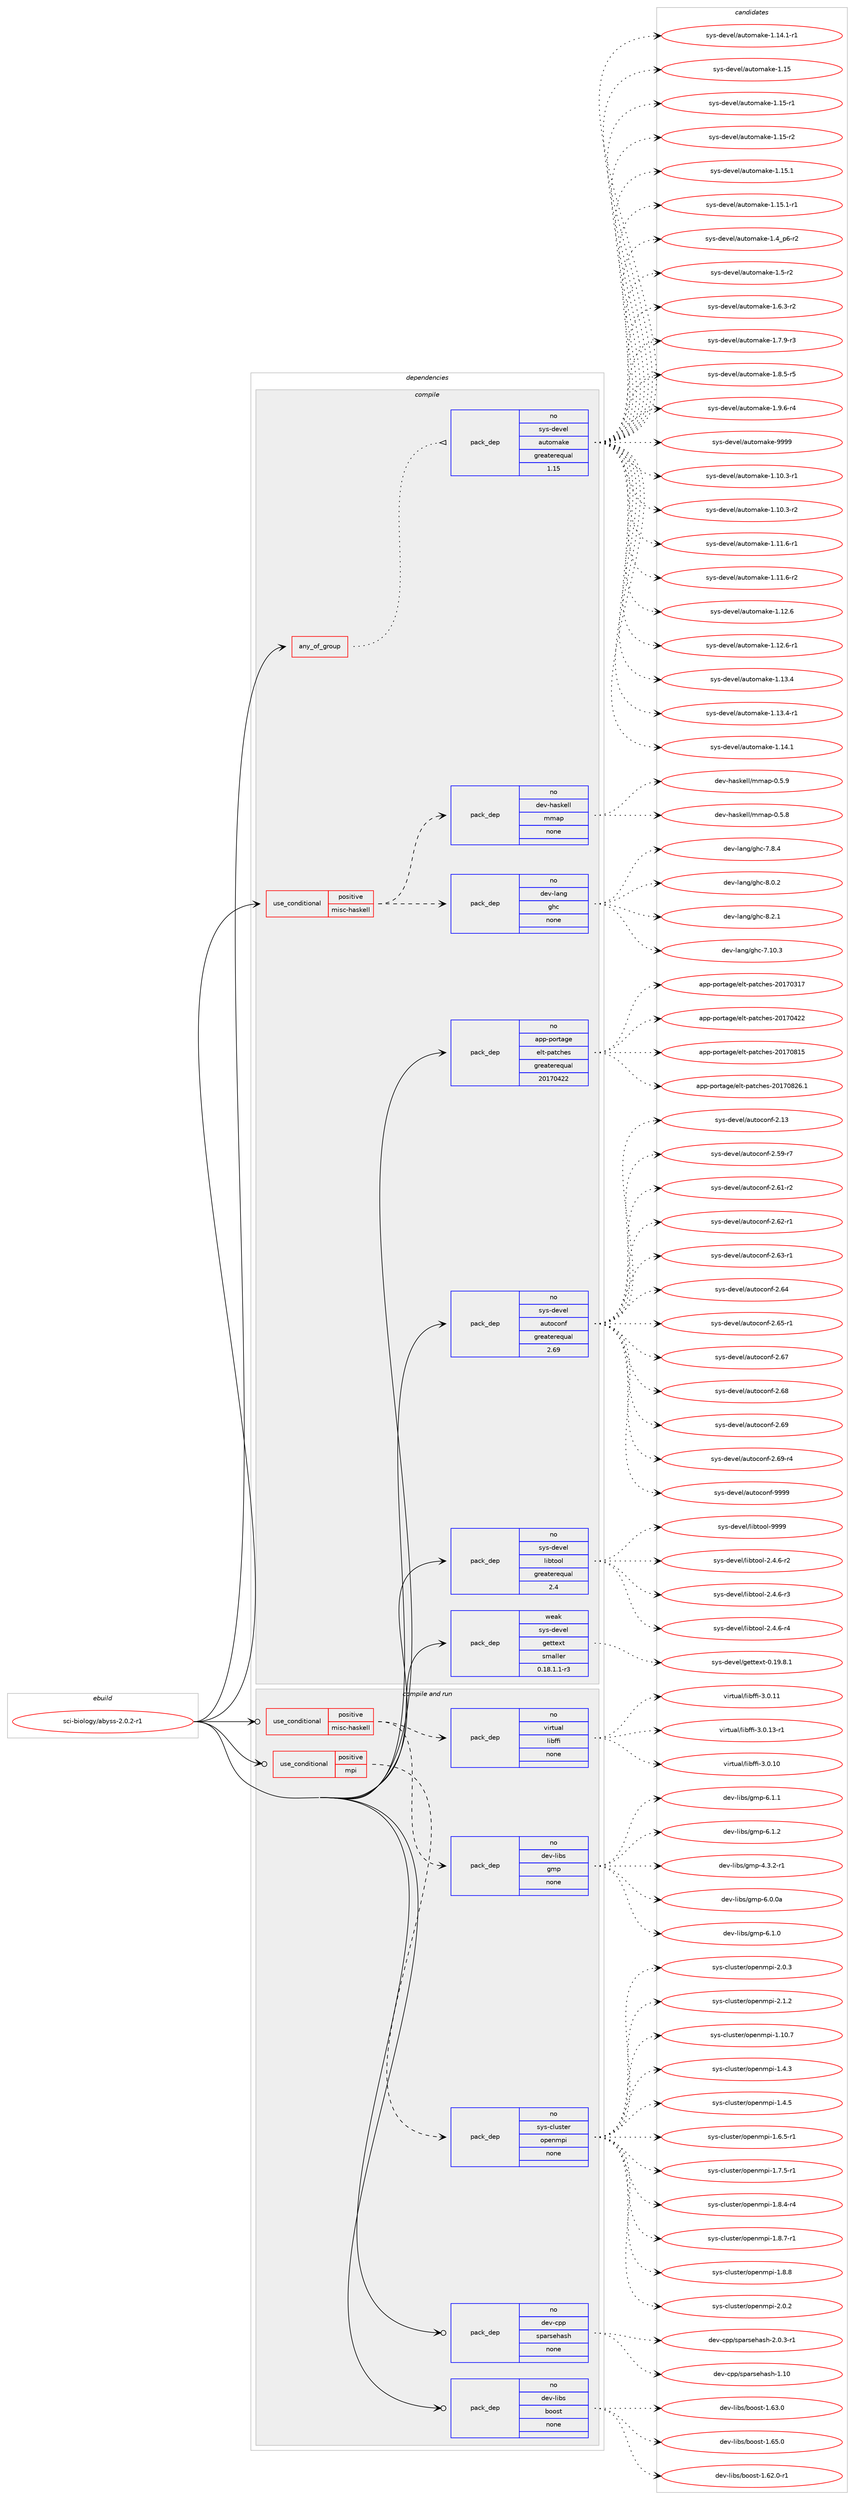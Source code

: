 digraph prolog {

# *************
# Graph options
# *************

newrank=true;
concentrate=true;
compound=true;
graph [rankdir=LR,fontname=Helvetica,fontsize=10,ranksep=1.5];#, ranksep=2.5, nodesep=0.2];
edge  [arrowhead=vee];
node  [fontname=Helvetica,fontsize=10];

# **********
# The ebuild
# **********

subgraph cluster_leftcol {
color=gray;
rank=same;
label=<<i>ebuild</i>>;
id [label="sci-biology/abyss-2.0.2-r1", color=red, width=4, href="../sci-biology/abyss-2.0.2-r1.svg"];
}

# ****************
# The dependencies
# ****************

subgraph cluster_midcol {
color=gray;
label=<<i>dependencies</i>>;
subgraph cluster_compile {
fillcolor="#eeeeee";
style=filled;
label=<<i>compile</i>>;
subgraph any7432 {
dependency443978 [label=<<TABLE BORDER="0" CELLBORDER="1" CELLSPACING="0" CELLPADDING="4"><TR><TD CELLPADDING="10">any_of_group</TD></TR></TABLE>>, shape=none, color=red];subgraph pack327114 {
dependency443979 [label=<<TABLE BORDER="0" CELLBORDER="1" CELLSPACING="0" CELLPADDING="4" WIDTH="220"><TR><TD ROWSPAN="6" CELLPADDING="30">pack_dep</TD></TR><TR><TD WIDTH="110">no</TD></TR><TR><TD>sys-devel</TD></TR><TR><TD>automake</TD></TR><TR><TD>greaterequal</TD></TR><TR><TD>1.15</TD></TR></TABLE>>, shape=none, color=blue];
}
dependency443978:e -> dependency443979:w [weight=20,style="dotted",arrowhead="oinv"];
}
id:e -> dependency443978:w [weight=20,style="solid",arrowhead="vee"];
subgraph cond109193 {
dependency443980 [label=<<TABLE BORDER="0" CELLBORDER="1" CELLSPACING="0" CELLPADDING="4"><TR><TD ROWSPAN="3" CELLPADDING="10">use_conditional</TD></TR><TR><TD>positive</TD></TR><TR><TD>misc-haskell</TD></TR></TABLE>>, shape=none, color=red];
subgraph pack327115 {
dependency443981 [label=<<TABLE BORDER="0" CELLBORDER="1" CELLSPACING="0" CELLPADDING="4" WIDTH="220"><TR><TD ROWSPAN="6" CELLPADDING="30">pack_dep</TD></TR><TR><TD WIDTH="110">no</TD></TR><TR><TD>dev-lang</TD></TR><TR><TD>ghc</TD></TR><TR><TD>none</TD></TR><TR><TD></TD></TR></TABLE>>, shape=none, color=blue];
}
dependency443980:e -> dependency443981:w [weight=20,style="dashed",arrowhead="vee"];
subgraph pack327116 {
dependency443982 [label=<<TABLE BORDER="0" CELLBORDER="1" CELLSPACING="0" CELLPADDING="4" WIDTH="220"><TR><TD ROWSPAN="6" CELLPADDING="30">pack_dep</TD></TR><TR><TD WIDTH="110">no</TD></TR><TR><TD>dev-haskell</TD></TR><TR><TD>mmap</TD></TR><TR><TD>none</TD></TR><TR><TD></TD></TR></TABLE>>, shape=none, color=blue];
}
dependency443980:e -> dependency443982:w [weight=20,style="dashed",arrowhead="vee"];
}
id:e -> dependency443980:w [weight=20,style="solid",arrowhead="vee"];
subgraph pack327117 {
dependency443983 [label=<<TABLE BORDER="0" CELLBORDER="1" CELLSPACING="0" CELLPADDING="4" WIDTH="220"><TR><TD ROWSPAN="6" CELLPADDING="30">pack_dep</TD></TR><TR><TD WIDTH="110">no</TD></TR><TR><TD>app-portage</TD></TR><TR><TD>elt-patches</TD></TR><TR><TD>greaterequal</TD></TR><TR><TD>20170422</TD></TR></TABLE>>, shape=none, color=blue];
}
id:e -> dependency443983:w [weight=20,style="solid",arrowhead="vee"];
subgraph pack327118 {
dependency443984 [label=<<TABLE BORDER="0" CELLBORDER="1" CELLSPACING="0" CELLPADDING="4" WIDTH="220"><TR><TD ROWSPAN="6" CELLPADDING="30">pack_dep</TD></TR><TR><TD WIDTH="110">no</TD></TR><TR><TD>sys-devel</TD></TR><TR><TD>autoconf</TD></TR><TR><TD>greaterequal</TD></TR><TR><TD>2.69</TD></TR></TABLE>>, shape=none, color=blue];
}
id:e -> dependency443984:w [weight=20,style="solid",arrowhead="vee"];
subgraph pack327119 {
dependency443985 [label=<<TABLE BORDER="0" CELLBORDER="1" CELLSPACING="0" CELLPADDING="4" WIDTH="220"><TR><TD ROWSPAN="6" CELLPADDING="30">pack_dep</TD></TR><TR><TD WIDTH="110">no</TD></TR><TR><TD>sys-devel</TD></TR><TR><TD>libtool</TD></TR><TR><TD>greaterequal</TD></TR><TR><TD>2.4</TD></TR></TABLE>>, shape=none, color=blue];
}
id:e -> dependency443985:w [weight=20,style="solid",arrowhead="vee"];
subgraph pack327120 {
dependency443986 [label=<<TABLE BORDER="0" CELLBORDER="1" CELLSPACING="0" CELLPADDING="4" WIDTH="220"><TR><TD ROWSPAN="6" CELLPADDING="30">pack_dep</TD></TR><TR><TD WIDTH="110">weak</TD></TR><TR><TD>sys-devel</TD></TR><TR><TD>gettext</TD></TR><TR><TD>smaller</TD></TR><TR><TD>0.18.1.1-r3</TD></TR></TABLE>>, shape=none, color=blue];
}
id:e -> dependency443986:w [weight=20,style="solid",arrowhead="vee"];
}
subgraph cluster_compileandrun {
fillcolor="#eeeeee";
style=filled;
label=<<i>compile and run</i>>;
subgraph cond109194 {
dependency443987 [label=<<TABLE BORDER="0" CELLBORDER="1" CELLSPACING="0" CELLPADDING="4"><TR><TD ROWSPAN="3" CELLPADDING="10">use_conditional</TD></TR><TR><TD>positive</TD></TR><TR><TD>misc-haskell</TD></TR></TABLE>>, shape=none, color=red];
subgraph pack327121 {
dependency443988 [label=<<TABLE BORDER="0" CELLBORDER="1" CELLSPACING="0" CELLPADDING="4" WIDTH="220"><TR><TD ROWSPAN="6" CELLPADDING="30">pack_dep</TD></TR><TR><TD WIDTH="110">no</TD></TR><TR><TD>dev-libs</TD></TR><TR><TD>gmp</TD></TR><TR><TD>none</TD></TR><TR><TD></TD></TR></TABLE>>, shape=none, color=blue];
}
dependency443987:e -> dependency443988:w [weight=20,style="dashed",arrowhead="vee"];
subgraph pack327122 {
dependency443989 [label=<<TABLE BORDER="0" CELLBORDER="1" CELLSPACING="0" CELLPADDING="4" WIDTH="220"><TR><TD ROWSPAN="6" CELLPADDING="30">pack_dep</TD></TR><TR><TD WIDTH="110">no</TD></TR><TR><TD>virtual</TD></TR><TR><TD>libffi</TD></TR><TR><TD>none</TD></TR><TR><TD></TD></TR></TABLE>>, shape=none, color=blue];
}
dependency443987:e -> dependency443989:w [weight=20,style="dashed",arrowhead="vee"];
}
id:e -> dependency443987:w [weight=20,style="solid",arrowhead="odotvee"];
subgraph cond109195 {
dependency443990 [label=<<TABLE BORDER="0" CELLBORDER="1" CELLSPACING="0" CELLPADDING="4"><TR><TD ROWSPAN="3" CELLPADDING="10">use_conditional</TD></TR><TR><TD>positive</TD></TR><TR><TD>mpi</TD></TR></TABLE>>, shape=none, color=red];
subgraph pack327123 {
dependency443991 [label=<<TABLE BORDER="0" CELLBORDER="1" CELLSPACING="0" CELLPADDING="4" WIDTH="220"><TR><TD ROWSPAN="6" CELLPADDING="30">pack_dep</TD></TR><TR><TD WIDTH="110">no</TD></TR><TR><TD>sys-cluster</TD></TR><TR><TD>openmpi</TD></TR><TR><TD>none</TD></TR><TR><TD></TD></TR></TABLE>>, shape=none, color=blue];
}
dependency443990:e -> dependency443991:w [weight=20,style="dashed",arrowhead="vee"];
}
id:e -> dependency443990:w [weight=20,style="solid",arrowhead="odotvee"];
subgraph pack327124 {
dependency443992 [label=<<TABLE BORDER="0" CELLBORDER="1" CELLSPACING="0" CELLPADDING="4" WIDTH="220"><TR><TD ROWSPAN="6" CELLPADDING="30">pack_dep</TD></TR><TR><TD WIDTH="110">no</TD></TR><TR><TD>dev-cpp</TD></TR><TR><TD>sparsehash</TD></TR><TR><TD>none</TD></TR><TR><TD></TD></TR></TABLE>>, shape=none, color=blue];
}
id:e -> dependency443992:w [weight=20,style="solid",arrowhead="odotvee"];
subgraph pack327125 {
dependency443993 [label=<<TABLE BORDER="0" CELLBORDER="1" CELLSPACING="0" CELLPADDING="4" WIDTH="220"><TR><TD ROWSPAN="6" CELLPADDING="30">pack_dep</TD></TR><TR><TD WIDTH="110">no</TD></TR><TR><TD>dev-libs</TD></TR><TR><TD>boost</TD></TR><TR><TD>none</TD></TR><TR><TD></TD></TR></TABLE>>, shape=none, color=blue];
}
id:e -> dependency443993:w [weight=20,style="solid",arrowhead="odotvee"];
}
subgraph cluster_run {
fillcolor="#eeeeee";
style=filled;
label=<<i>run</i>>;
}
}

# **************
# The candidates
# **************

subgraph cluster_choices {
rank=same;
color=gray;
label=<<i>candidates</i>>;

subgraph choice327114 {
color=black;
nodesep=1;
choice11512111545100101118101108479711711611110997107101454946494846514511449 [label="sys-devel/automake-1.10.3-r1", color=red, width=4,href="../sys-devel/automake-1.10.3-r1.svg"];
choice11512111545100101118101108479711711611110997107101454946494846514511450 [label="sys-devel/automake-1.10.3-r2", color=red, width=4,href="../sys-devel/automake-1.10.3-r2.svg"];
choice11512111545100101118101108479711711611110997107101454946494946544511449 [label="sys-devel/automake-1.11.6-r1", color=red, width=4,href="../sys-devel/automake-1.11.6-r1.svg"];
choice11512111545100101118101108479711711611110997107101454946494946544511450 [label="sys-devel/automake-1.11.6-r2", color=red, width=4,href="../sys-devel/automake-1.11.6-r2.svg"];
choice1151211154510010111810110847971171161111099710710145494649504654 [label="sys-devel/automake-1.12.6", color=red, width=4,href="../sys-devel/automake-1.12.6.svg"];
choice11512111545100101118101108479711711611110997107101454946495046544511449 [label="sys-devel/automake-1.12.6-r1", color=red, width=4,href="../sys-devel/automake-1.12.6-r1.svg"];
choice1151211154510010111810110847971171161111099710710145494649514652 [label="sys-devel/automake-1.13.4", color=red, width=4,href="../sys-devel/automake-1.13.4.svg"];
choice11512111545100101118101108479711711611110997107101454946495146524511449 [label="sys-devel/automake-1.13.4-r1", color=red, width=4,href="../sys-devel/automake-1.13.4-r1.svg"];
choice1151211154510010111810110847971171161111099710710145494649524649 [label="sys-devel/automake-1.14.1", color=red, width=4,href="../sys-devel/automake-1.14.1.svg"];
choice11512111545100101118101108479711711611110997107101454946495246494511449 [label="sys-devel/automake-1.14.1-r1", color=red, width=4,href="../sys-devel/automake-1.14.1-r1.svg"];
choice115121115451001011181011084797117116111109971071014549464953 [label="sys-devel/automake-1.15", color=red, width=4,href="../sys-devel/automake-1.15.svg"];
choice1151211154510010111810110847971171161111099710710145494649534511449 [label="sys-devel/automake-1.15-r1", color=red, width=4,href="../sys-devel/automake-1.15-r1.svg"];
choice1151211154510010111810110847971171161111099710710145494649534511450 [label="sys-devel/automake-1.15-r2", color=red, width=4,href="../sys-devel/automake-1.15-r2.svg"];
choice1151211154510010111810110847971171161111099710710145494649534649 [label="sys-devel/automake-1.15.1", color=red, width=4,href="../sys-devel/automake-1.15.1.svg"];
choice11512111545100101118101108479711711611110997107101454946495346494511449 [label="sys-devel/automake-1.15.1-r1", color=red, width=4,href="../sys-devel/automake-1.15.1-r1.svg"];
choice115121115451001011181011084797117116111109971071014549465295112544511450 [label="sys-devel/automake-1.4_p6-r2", color=red, width=4,href="../sys-devel/automake-1.4_p6-r2.svg"];
choice11512111545100101118101108479711711611110997107101454946534511450 [label="sys-devel/automake-1.5-r2", color=red, width=4,href="../sys-devel/automake-1.5-r2.svg"];
choice115121115451001011181011084797117116111109971071014549465446514511450 [label="sys-devel/automake-1.6.3-r2", color=red, width=4,href="../sys-devel/automake-1.6.3-r2.svg"];
choice115121115451001011181011084797117116111109971071014549465546574511451 [label="sys-devel/automake-1.7.9-r3", color=red, width=4,href="../sys-devel/automake-1.7.9-r3.svg"];
choice115121115451001011181011084797117116111109971071014549465646534511453 [label="sys-devel/automake-1.8.5-r5", color=red, width=4,href="../sys-devel/automake-1.8.5-r5.svg"];
choice115121115451001011181011084797117116111109971071014549465746544511452 [label="sys-devel/automake-1.9.6-r4", color=red, width=4,href="../sys-devel/automake-1.9.6-r4.svg"];
choice115121115451001011181011084797117116111109971071014557575757 [label="sys-devel/automake-9999", color=red, width=4,href="../sys-devel/automake-9999.svg"];
dependency443979:e -> choice11512111545100101118101108479711711611110997107101454946494846514511449:w [style=dotted,weight="100"];
dependency443979:e -> choice11512111545100101118101108479711711611110997107101454946494846514511450:w [style=dotted,weight="100"];
dependency443979:e -> choice11512111545100101118101108479711711611110997107101454946494946544511449:w [style=dotted,weight="100"];
dependency443979:e -> choice11512111545100101118101108479711711611110997107101454946494946544511450:w [style=dotted,weight="100"];
dependency443979:e -> choice1151211154510010111810110847971171161111099710710145494649504654:w [style=dotted,weight="100"];
dependency443979:e -> choice11512111545100101118101108479711711611110997107101454946495046544511449:w [style=dotted,weight="100"];
dependency443979:e -> choice1151211154510010111810110847971171161111099710710145494649514652:w [style=dotted,weight="100"];
dependency443979:e -> choice11512111545100101118101108479711711611110997107101454946495146524511449:w [style=dotted,weight="100"];
dependency443979:e -> choice1151211154510010111810110847971171161111099710710145494649524649:w [style=dotted,weight="100"];
dependency443979:e -> choice11512111545100101118101108479711711611110997107101454946495246494511449:w [style=dotted,weight="100"];
dependency443979:e -> choice115121115451001011181011084797117116111109971071014549464953:w [style=dotted,weight="100"];
dependency443979:e -> choice1151211154510010111810110847971171161111099710710145494649534511449:w [style=dotted,weight="100"];
dependency443979:e -> choice1151211154510010111810110847971171161111099710710145494649534511450:w [style=dotted,weight="100"];
dependency443979:e -> choice1151211154510010111810110847971171161111099710710145494649534649:w [style=dotted,weight="100"];
dependency443979:e -> choice11512111545100101118101108479711711611110997107101454946495346494511449:w [style=dotted,weight="100"];
dependency443979:e -> choice115121115451001011181011084797117116111109971071014549465295112544511450:w [style=dotted,weight="100"];
dependency443979:e -> choice11512111545100101118101108479711711611110997107101454946534511450:w [style=dotted,weight="100"];
dependency443979:e -> choice115121115451001011181011084797117116111109971071014549465446514511450:w [style=dotted,weight="100"];
dependency443979:e -> choice115121115451001011181011084797117116111109971071014549465546574511451:w [style=dotted,weight="100"];
dependency443979:e -> choice115121115451001011181011084797117116111109971071014549465646534511453:w [style=dotted,weight="100"];
dependency443979:e -> choice115121115451001011181011084797117116111109971071014549465746544511452:w [style=dotted,weight="100"];
dependency443979:e -> choice115121115451001011181011084797117116111109971071014557575757:w [style=dotted,weight="100"];
}
subgraph choice327115 {
color=black;
nodesep=1;
choice1001011184510897110103471031049945554649484651 [label="dev-lang/ghc-7.10.3", color=red, width=4,href="../dev-lang/ghc-7.10.3.svg"];
choice10010111845108971101034710310499455546564652 [label="dev-lang/ghc-7.8.4", color=red, width=4,href="../dev-lang/ghc-7.8.4.svg"];
choice10010111845108971101034710310499455646484650 [label="dev-lang/ghc-8.0.2", color=red, width=4,href="../dev-lang/ghc-8.0.2.svg"];
choice10010111845108971101034710310499455646504649 [label="dev-lang/ghc-8.2.1", color=red, width=4,href="../dev-lang/ghc-8.2.1.svg"];
dependency443981:e -> choice1001011184510897110103471031049945554649484651:w [style=dotted,weight="100"];
dependency443981:e -> choice10010111845108971101034710310499455546564652:w [style=dotted,weight="100"];
dependency443981:e -> choice10010111845108971101034710310499455646484650:w [style=dotted,weight="100"];
dependency443981:e -> choice10010111845108971101034710310499455646504649:w [style=dotted,weight="100"];
}
subgraph choice327116 {
color=black;
nodesep=1;
choice10010111845104971151071011081084710910997112454846534656 [label="dev-haskell/mmap-0.5.8", color=red, width=4,href="../dev-haskell/mmap-0.5.8.svg"];
choice10010111845104971151071011081084710910997112454846534657 [label="dev-haskell/mmap-0.5.9", color=red, width=4,href="../dev-haskell/mmap-0.5.9.svg"];
dependency443982:e -> choice10010111845104971151071011081084710910997112454846534656:w [style=dotted,weight="100"];
dependency443982:e -> choice10010111845104971151071011081084710910997112454846534657:w [style=dotted,weight="100"];
}
subgraph choice327117 {
color=black;
nodesep=1;
choice97112112451121111141169710310147101108116451129711699104101115455048495548514955 [label="app-portage/elt-patches-20170317", color=red, width=4,href="../app-portage/elt-patches-20170317.svg"];
choice97112112451121111141169710310147101108116451129711699104101115455048495548525050 [label="app-portage/elt-patches-20170422", color=red, width=4,href="../app-portage/elt-patches-20170422.svg"];
choice97112112451121111141169710310147101108116451129711699104101115455048495548564953 [label="app-portage/elt-patches-20170815", color=red, width=4,href="../app-portage/elt-patches-20170815.svg"];
choice971121124511211111411697103101471011081164511297116991041011154550484955485650544649 [label="app-portage/elt-patches-20170826.1", color=red, width=4,href="../app-portage/elt-patches-20170826.1.svg"];
dependency443983:e -> choice97112112451121111141169710310147101108116451129711699104101115455048495548514955:w [style=dotted,weight="100"];
dependency443983:e -> choice97112112451121111141169710310147101108116451129711699104101115455048495548525050:w [style=dotted,weight="100"];
dependency443983:e -> choice97112112451121111141169710310147101108116451129711699104101115455048495548564953:w [style=dotted,weight="100"];
dependency443983:e -> choice971121124511211111411697103101471011081164511297116991041011154550484955485650544649:w [style=dotted,weight="100"];
}
subgraph choice327118 {
color=black;
nodesep=1;
choice115121115451001011181011084797117116111991111101024550464951 [label="sys-devel/autoconf-2.13", color=red, width=4,href="../sys-devel/autoconf-2.13.svg"];
choice1151211154510010111810110847971171161119911111010245504653574511455 [label="sys-devel/autoconf-2.59-r7", color=red, width=4,href="../sys-devel/autoconf-2.59-r7.svg"];
choice1151211154510010111810110847971171161119911111010245504654494511450 [label="sys-devel/autoconf-2.61-r2", color=red, width=4,href="../sys-devel/autoconf-2.61-r2.svg"];
choice1151211154510010111810110847971171161119911111010245504654504511449 [label="sys-devel/autoconf-2.62-r1", color=red, width=4,href="../sys-devel/autoconf-2.62-r1.svg"];
choice1151211154510010111810110847971171161119911111010245504654514511449 [label="sys-devel/autoconf-2.63-r1", color=red, width=4,href="../sys-devel/autoconf-2.63-r1.svg"];
choice115121115451001011181011084797117116111991111101024550465452 [label="sys-devel/autoconf-2.64", color=red, width=4,href="../sys-devel/autoconf-2.64.svg"];
choice1151211154510010111810110847971171161119911111010245504654534511449 [label="sys-devel/autoconf-2.65-r1", color=red, width=4,href="../sys-devel/autoconf-2.65-r1.svg"];
choice115121115451001011181011084797117116111991111101024550465455 [label="sys-devel/autoconf-2.67", color=red, width=4,href="../sys-devel/autoconf-2.67.svg"];
choice115121115451001011181011084797117116111991111101024550465456 [label="sys-devel/autoconf-2.68", color=red, width=4,href="../sys-devel/autoconf-2.68.svg"];
choice115121115451001011181011084797117116111991111101024550465457 [label="sys-devel/autoconf-2.69", color=red, width=4,href="../sys-devel/autoconf-2.69.svg"];
choice1151211154510010111810110847971171161119911111010245504654574511452 [label="sys-devel/autoconf-2.69-r4", color=red, width=4,href="../sys-devel/autoconf-2.69-r4.svg"];
choice115121115451001011181011084797117116111991111101024557575757 [label="sys-devel/autoconf-9999", color=red, width=4,href="../sys-devel/autoconf-9999.svg"];
dependency443984:e -> choice115121115451001011181011084797117116111991111101024550464951:w [style=dotted,weight="100"];
dependency443984:e -> choice1151211154510010111810110847971171161119911111010245504653574511455:w [style=dotted,weight="100"];
dependency443984:e -> choice1151211154510010111810110847971171161119911111010245504654494511450:w [style=dotted,weight="100"];
dependency443984:e -> choice1151211154510010111810110847971171161119911111010245504654504511449:w [style=dotted,weight="100"];
dependency443984:e -> choice1151211154510010111810110847971171161119911111010245504654514511449:w [style=dotted,weight="100"];
dependency443984:e -> choice115121115451001011181011084797117116111991111101024550465452:w [style=dotted,weight="100"];
dependency443984:e -> choice1151211154510010111810110847971171161119911111010245504654534511449:w [style=dotted,weight="100"];
dependency443984:e -> choice115121115451001011181011084797117116111991111101024550465455:w [style=dotted,weight="100"];
dependency443984:e -> choice115121115451001011181011084797117116111991111101024550465456:w [style=dotted,weight="100"];
dependency443984:e -> choice115121115451001011181011084797117116111991111101024550465457:w [style=dotted,weight="100"];
dependency443984:e -> choice1151211154510010111810110847971171161119911111010245504654574511452:w [style=dotted,weight="100"];
dependency443984:e -> choice115121115451001011181011084797117116111991111101024557575757:w [style=dotted,weight="100"];
}
subgraph choice327119 {
color=black;
nodesep=1;
choice1151211154510010111810110847108105981161111111084550465246544511450 [label="sys-devel/libtool-2.4.6-r2", color=red, width=4,href="../sys-devel/libtool-2.4.6-r2.svg"];
choice1151211154510010111810110847108105981161111111084550465246544511451 [label="sys-devel/libtool-2.4.6-r3", color=red, width=4,href="../sys-devel/libtool-2.4.6-r3.svg"];
choice1151211154510010111810110847108105981161111111084550465246544511452 [label="sys-devel/libtool-2.4.6-r4", color=red, width=4,href="../sys-devel/libtool-2.4.6-r4.svg"];
choice1151211154510010111810110847108105981161111111084557575757 [label="sys-devel/libtool-9999", color=red, width=4,href="../sys-devel/libtool-9999.svg"];
dependency443985:e -> choice1151211154510010111810110847108105981161111111084550465246544511450:w [style=dotted,weight="100"];
dependency443985:e -> choice1151211154510010111810110847108105981161111111084550465246544511451:w [style=dotted,weight="100"];
dependency443985:e -> choice1151211154510010111810110847108105981161111111084550465246544511452:w [style=dotted,weight="100"];
dependency443985:e -> choice1151211154510010111810110847108105981161111111084557575757:w [style=dotted,weight="100"];
}
subgraph choice327120 {
color=black;
nodesep=1;
choice1151211154510010111810110847103101116116101120116454846495746564649 [label="sys-devel/gettext-0.19.8.1", color=red, width=4,href="../sys-devel/gettext-0.19.8.1.svg"];
dependency443986:e -> choice1151211154510010111810110847103101116116101120116454846495746564649:w [style=dotted,weight="100"];
}
subgraph choice327121 {
color=black;
nodesep=1;
choice1001011184510810598115471031091124552465146504511449 [label="dev-libs/gmp-4.3.2-r1", color=red, width=4,href="../dev-libs/gmp-4.3.2-r1.svg"];
choice10010111845108105981154710310911245544648464897 [label="dev-libs/gmp-6.0.0a", color=red, width=4,href="../dev-libs/gmp-6.0.0a.svg"];
choice100101118451081059811547103109112455446494648 [label="dev-libs/gmp-6.1.0", color=red, width=4,href="../dev-libs/gmp-6.1.0.svg"];
choice100101118451081059811547103109112455446494649 [label="dev-libs/gmp-6.1.1", color=red, width=4,href="../dev-libs/gmp-6.1.1.svg"];
choice100101118451081059811547103109112455446494650 [label="dev-libs/gmp-6.1.2", color=red, width=4,href="../dev-libs/gmp-6.1.2.svg"];
dependency443988:e -> choice1001011184510810598115471031091124552465146504511449:w [style=dotted,weight="100"];
dependency443988:e -> choice10010111845108105981154710310911245544648464897:w [style=dotted,weight="100"];
dependency443988:e -> choice100101118451081059811547103109112455446494648:w [style=dotted,weight="100"];
dependency443988:e -> choice100101118451081059811547103109112455446494649:w [style=dotted,weight="100"];
dependency443988:e -> choice100101118451081059811547103109112455446494650:w [style=dotted,weight="100"];
}
subgraph choice327122 {
color=black;
nodesep=1;
choice11810511411611797108471081059810210210545514648464948 [label="virtual/libffi-3.0.10", color=red, width=4,href="../virtual/libffi-3.0.10.svg"];
choice11810511411611797108471081059810210210545514648464949 [label="virtual/libffi-3.0.11", color=red, width=4,href="../virtual/libffi-3.0.11.svg"];
choice118105114116117971084710810598102102105455146484649514511449 [label="virtual/libffi-3.0.13-r1", color=red, width=4,href="../virtual/libffi-3.0.13-r1.svg"];
dependency443989:e -> choice11810511411611797108471081059810210210545514648464948:w [style=dotted,weight="100"];
dependency443989:e -> choice11810511411611797108471081059810210210545514648464949:w [style=dotted,weight="100"];
dependency443989:e -> choice118105114116117971084710810598102102105455146484649514511449:w [style=dotted,weight="100"];
}
subgraph choice327123 {
color=black;
nodesep=1;
choice11512111545991081171151161011144711111210111010911210545494649484655 [label="sys-cluster/openmpi-1.10.7", color=red, width=4,href="../sys-cluster/openmpi-1.10.7.svg"];
choice115121115459910811711511610111447111112101110109112105454946524651 [label="sys-cluster/openmpi-1.4.3", color=red, width=4,href="../sys-cluster/openmpi-1.4.3.svg"];
choice115121115459910811711511610111447111112101110109112105454946524653 [label="sys-cluster/openmpi-1.4.5", color=red, width=4,href="../sys-cluster/openmpi-1.4.5.svg"];
choice1151211154599108117115116101114471111121011101091121054549465446534511449 [label="sys-cluster/openmpi-1.6.5-r1", color=red, width=4,href="../sys-cluster/openmpi-1.6.5-r1.svg"];
choice1151211154599108117115116101114471111121011101091121054549465546534511449 [label="sys-cluster/openmpi-1.7.5-r1", color=red, width=4,href="../sys-cluster/openmpi-1.7.5-r1.svg"];
choice1151211154599108117115116101114471111121011101091121054549465646524511452 [label="sys-cluster/openmpi-1.8.4-r4", color=red, width=4,href="../sys-cluster/openmpi-1.8.4-r4.svg"];
choice1151211154599108117115116101114471111121011101091121054549465646554511449 [label="sys-cluster/openmpi-1.8.7-r1", color=red, width=4,href="../sys-cluster/openmpi-1.8.7-r1.svg"];
choice115121115459910811711511610111447111112101110109112105454946564656 [label="sys-cluster/openmpi-1.8.8", color=red, width=4,href="../sys-cluster/openmpi-1.8.8.svg"];
choice115121115459910811711511610111447111112101110109112105455046484650 [label="sys-cluster/openmpi-2.0.2", color=red, width=4,href="../sys-cluster/openmpi-2.0.2.svg"];
choice115121115459910811711511610111447111112101110109112105455046484651 [label="sys-cluster/openmpi-2.0.3", color=red, width=4,href="../sys-cluster/openmpi-2.0.3.svg"];
choice115121115459910811711511610111447111112101110109112105455046494650 [label="sys-cluster/openmpi-2.1.2", color=red, width=4,href="../sys-cluster/openmpi-2.1.2.svg"];
dependency443991:e -> choice11512111545991081171151161011144711111210111010911210545494649484655:w [style=dotted,weight="100"];
dependency443991:e -> choice115121115459910811711511610111447111112101110109112105454946524651:w [style=dotted,weight="100"];
dependency443991:e -> choice115121115459910811711511610111447111112101110109112105454946524653:w [style=dotted,weight="100"];
dependency443991:e -> choice1151211154599108117115116101114471111121011101091121054549465446534511449:w [style=dotted,weight="100"];
dependency443991:e -> choice1151211154599108117115116101114471111121011101091121054549465546534511449:w [style=dotted,weight="100"];
dependency443991:e -> choice1151211154599108117115116101114471111121011101091121054549465646524511452:w [style=dotted,weight="100"];
dependency443991:e -> choice1151211154599108117115116101114471111121011101091121054549465646554511449:w [style=dotted,weight="100"];
dependency443991:e -> choice115121115459910811711511610111447111112101110109112105454946564656:w [style=dotted,weight="100"];
dependency443991:e -> choice115121115459910811711511610111447111112101110109112105455046484650:w [style=dotted,weight="100"];
dependency443991:e -> choice115121115459910811711511610111447111112101110109112105455046484651:w [style=dotted,weight="100"];
dependency443991:e -> choice115121115459910811711511610111447111112101110109112105455046494650:w [style=dotted,weight="100"];
}
subgraph choice327124 {
color=black;
nodesep=1;
choice10010111845991121124711511297114115101104971151044549464948 [label="dev-cpp/sparsehash-1.10", color=red, width=4,href="../dev-cpp/sparsehash-1.10.svg"];
choice10010111845991121124711511297114115101104971151044550464846514511449 [label="dev-cpp/sparsehash-2.0.3-r1", color=red, width=4,href="../dev-cpp/sparsehash-2.0.3-r1.svg"];
dependency443992:e -> choice10010111845991121124711511297114115101104971151044549464948:w [style=dotted,weight="100"];
dependency443992:e -> choice10010111845991121124711511297114115101104971151044550464846514511449:w [style=dotted,weight="100"];
}
subgraph choice327125 {
color=black;
nodesep=1;
choice10010111845108105981154798111111115116454946545046484511449 [label="dev-libs/boost-1.62.0-r1", color=red, width=4,href="../dev-libs/boost-1.62.0-r1.svg"];
choice1001011184510810598115479811111111511645494654514648 [label="dev-libs/boost-1.63.0", color=red, width=4,href="../dev-libs/boost-1.63.0.svg"];
choice1001011184510810598115479811111111511645494654534648 [label="dev-libs/boost-1.65.0", color=red, width=4,href="../dev-libs/boost-1.65.0.svg"];
dependency443993:e -> choice10010111845108105981154798111111115116454946545046484511449:w [style=dotted,weight="100"];
dependency443993:e -> choice1001011184510810598115479811111111511645494654514648:w [style=dotted,weight="100"];
dependency443993:e -> choice1001011184510810598115479811111111511645494654534648:w [style=dotted,weight="100"];
}
}

}
